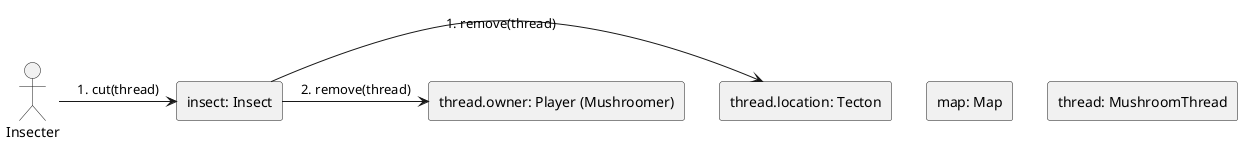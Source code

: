 ' En igy kepzeltem el, a szamok egyelore randomak...
' Ha hulyeseg torold ki, 
' Ducz

@startuml Cut with insect
skinparam linestyle ortho
actor Insecter 
rectangle "map: Map" as 1
rectangle "thread.location: Tecton" as 2.1
rectangle "thread.owner: Player (Mushroomer)" as 2.2
'rectangle "tecton2: Tecton" as 2.2
rectangle "insect: Insect" as 3
rectangle "thread: MushroomThread" as 4

3 -right-> 2.1: 1. remove(thread)
3 -right-> 2.2: 2. remove(thread)

Insecter -right-> 3: 1. cut(thread)

@enduml
